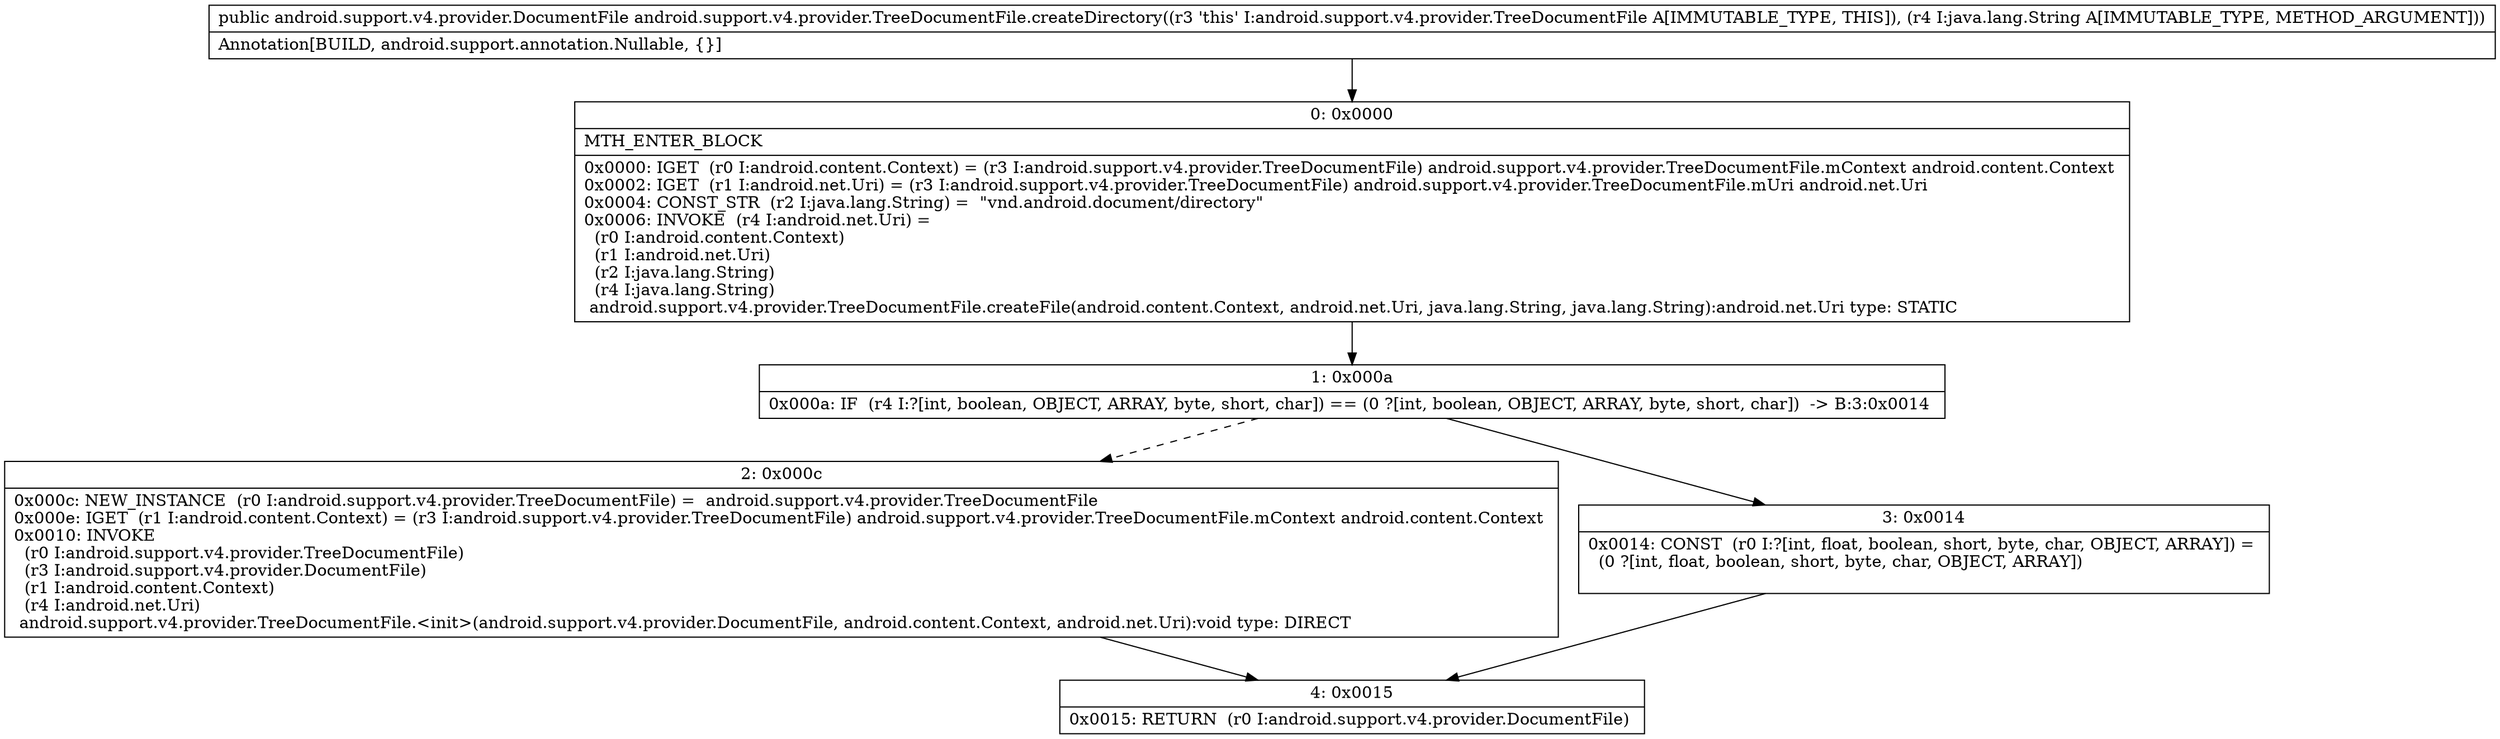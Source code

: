 digraph "CFG forandroid.support.v4.provider.TreeDocumentFile.createDirectory(Ljava\/lang\/String;)Landroid\/support\/v4\/provider\/DocumentFile;" {
Node_0 [shape=record,label="{0\:\ 0x0000|MTH_ENTER_BLOCK\l|0x0000: IGET  (r0 I:android.content.Context) = (r3 I:android.support.v4.provider.TreeDocumentFile) android.support.v4.provider.TreeDocumentFile.mContext android.content.Context \l0x0002: IGET  (r1 I:android.net.Uri) = (r3 I:android.support.v4.provider.TreeDocumentFile) android.support.v4.provider.TreeDocumentFile.mUri android.net.Uri \l0x0004: CONST_STR  (r2 I:java.lang.String) =  \"vnd.android.document\/directory\" \l0x0006: INVOKE  (r4 I:android.net.Uri) = \l  (r0 I:android.content.Context)\l  (r1 I:android.net.Uri)\l  (r2 I:java.lang.String)\l  (r4 I:java.lang.String)\l android.support.v4.provider.TreeDocumentFile.createFile(android.content.Context, android.net.Uri, java.lang.String, java.lang.String):android.net.Uri type: STATIC \l}"];
Node_1 [shape=record,label="{1\:\ 0x000a|0x000a: IF  (r4 I:?[int, boolean, OBJECT, ARRAY, byte, short, char]) == (0 ?[int, boolean, OBJECT, ARRAY, byte, short, char])  \-\> B:3:0x0014 \l}"];
Node_2 [shape=record,label="{2\:\ 0x000c|0x000c: NEW_INSTANCE  (r0 I:android.support.v4.provider.TreeDocumentFile) =  android.support.v4.provider.TreeDocumentFile \l0x000e: IGET  (r1 I:android.content.Context) = (r3 I:android.support.v4.provider.TreeDocumentFile) android.support.v4.provider.TreeDocumentFile.mContext android.content.Context \l0x0010: INVOKE  \l  (r0 I:android.support.v4.provider.TreeDocumentFile)\l  (r3 I:android.support.v4.provider.DocumentFile)\l  (r1 I:android.content.Context)\l  (r4 I:android.net.Uri)\l android.support.v4.provider.TreeDocumentFile.\<init\>(android.support.v4.provider.DocumentFile, android.content.Context, android.net.Uri):void type: DIRECT \l}"];
Node_3 [shape=record,label="{3\:\ 0x0014|0x0014: CONST  (r0 I:?[int, float, boolean, short, byte, char, OBJECT, ARRAY]) = \l  (0 ?[int, float, boolean, short, byte, char, OBJECT, ARRAY])\l \l}"];
Node_4 [shape=record,label="{4\:\ 0x0015|0x0015: RETURN  (r0 I:android.support.v4.provider.DocumentFile) \l}"];
MethodNode[shape=record,label="{public android.support.v4.provider.DocumentFile android.support.v4.provider.TreeDocumentFile.createDirectory((r3 'this' I:android.support.v4.provider.TreeDocumentFile A[IMMUTABLE_TYPE, THIS]), (r4 I:java.lang.String A[IMMUTABLE_TYPE, METHOD_ARGUMENT]))  | Annotation[BUILD, android.support.annotation.Nullable, \{\}]\l}"];
MethodNode -> Node_0;
Node_0 -> Node_1;
Node_1 -> Node_2[style=dashed];
Node_1 -> Node_3;
Node_2 -> Node_4;
Node_3 -> Node_4;
}

